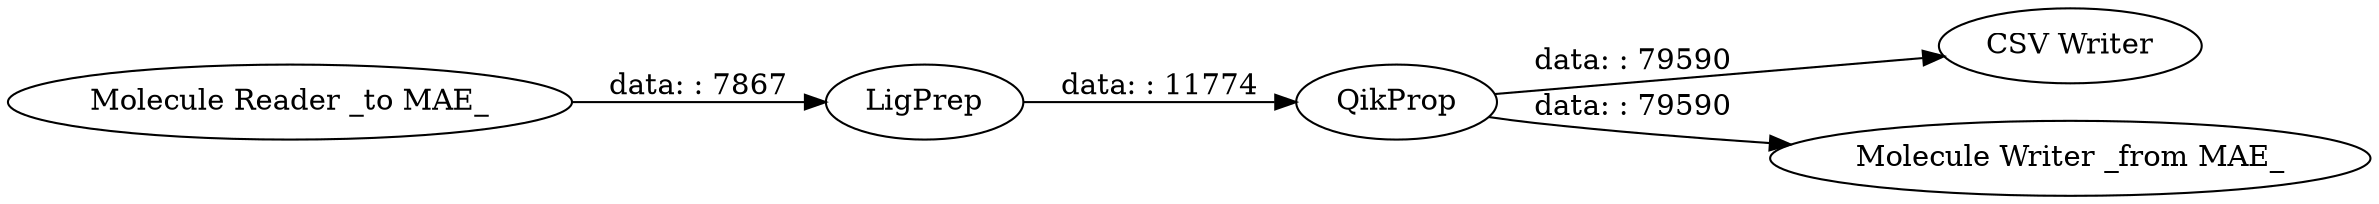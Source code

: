 digraph {
	"1398797674106489083_35" [label="CSV Writer"]
	"1398797674106489083_33" [label=QikProp]
	"1398797674106489083_34" [label="Molecule Writer _from MAE_"]
	"1398797674106489083_32" [label=LigPrep]
	"1398797674106489083_36" [label="Molecule Reader _to MAE_"]
	"1398797674106489083_32" -> "1398797674106489083_33" [label="data: : 11774"]
	"1398797674106489083_36" -> "1398797674106489083_32" [label="data: : 7867"]
	"1398797674106489083_33" -> "1398797674106489083_34" [label="data: : 79590"]
	"1398797674106489083_33" -> "1398797674106489083_35" [label="data: : 79590"]
	rankdir=LR
}
